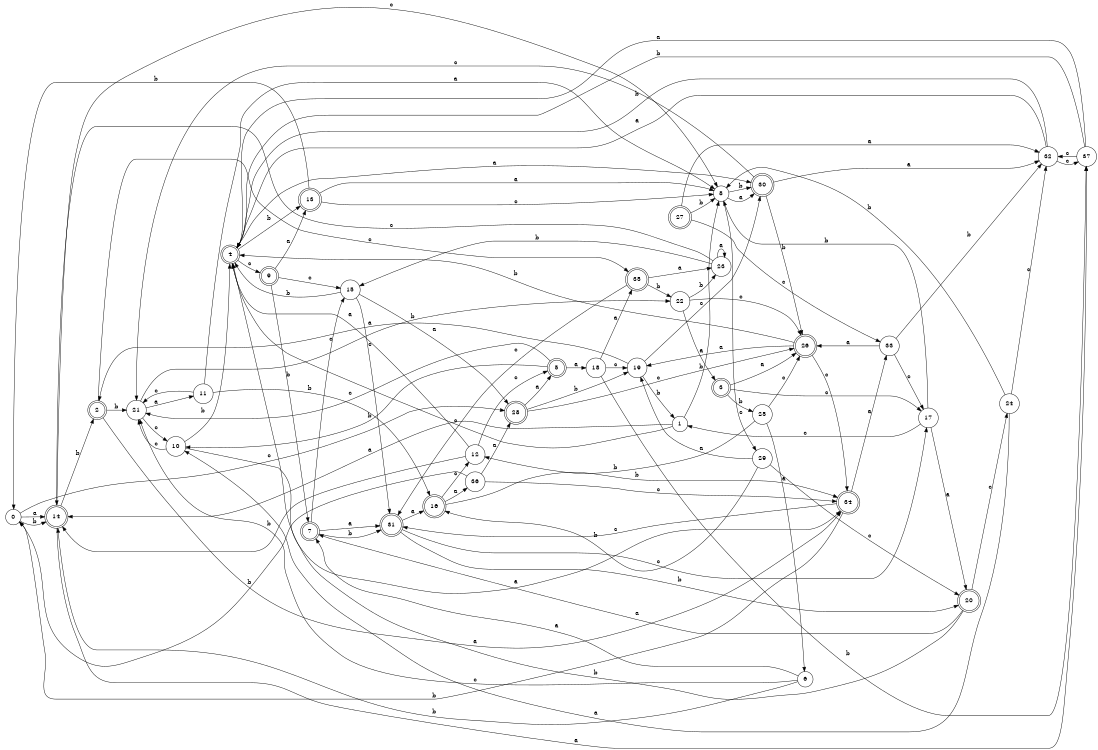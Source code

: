 digraph n31_2 {
__start0 [label="" shape="none"];

rankdir=LR;
size="8,5";

s0 [style="filled", color="black", fillcolor="white" shape="circle", label="0"];
s1 [style="filled", color="black", fillcolor="white" shape="circle", label="1"];
s2 [style="rounded,filled", color="black", fillcolor="white" shape="doublecircle", label="2"];
s3 [style="rounded,filled", color="black", fillcolor="white" shape="doublecircle", label="3"];
s4 [style="rounded,filled", color="black", fillcolor="white" shape="doublecircle", label="4"];
s5 [style="rounded,filled", color="black", fillcolor="white" shape="doublecircle", label="5"];
s6 [style="filled", color="black", fillcolor="white" shape="circle", label="6"];
s7 [style="rounded,filled", color="black", fillcolor="white" shape="doublecircle", label="7"];
s8 [style="filled", color="black", fillcolor="white" shape="circle", label="8"];
s9 [style="rounded,filled", color="black", fillcolor="white" shape="doublecircle", label="9"];
s10 [style="filled", color="black", fillcolor="white" shape="circle", label="10"];
s11 [style="filled", color="black", fillcolor="white" shape="circle", label="11"];
s12 [style="filled", color="black", fillcolor="white" shape="circle", label="12"];
s13 [style="rounded,filled", color="black", fillcolor="white" shape="doublecircle", label="13"];
s14 [style="rounded,filled", color="black", fillcolor="white" shape="doublecircle", label="14"];
s15 [style="filled", color="black", fillcolor="white" shape="circle", label="15"];
s16 [style="rounded,filled", color="black", fillcolor="white" shape="doublecircle", label="16"];
s17 [style="filled", color="black", fillcolor="white" shape="circle", label="17"];
s18 [style="filled", color="black", fillcolor="white" shape="circle", label="18"];
s19 [style="filled", color="black", fillcolor="white" shape="circle", label="19"];
s20 [style="rounded,filled", color="black", fillcolor="white" shape="doublecircle", label="20"];
s21 [style="filled", color="black", fillcolor="white" shape="circle", label="21"];
s22 [style="filled", color="black", fillcolor="white" shape="circle", label="22"];
s23 [style="filled", color="black", fillcolor="white" shape="circle", label="23"];
s24 [style="filled", color="black", fillcolor="white" shape="circle", label="24"];
s25 [style="filled", color="black", fillcolor="white" shape="circle", label="25"];
s26 [style="rounded,filled", color="black", fillcolor="white" shape="doublecircle", label="26"];
s27 [style="rounded,filled", color="black", fillcolor="white" shape="doublecircle", label="27"];
s28 [style="rounded,filled", color="black", fillcolor="white" shape="doublecircle", label="28"];
s29 [style="filled", color="black", fillcolor="white" shape="circle", label="29"];
s30 [style="rounded,filled", color="black", fillcolor="white" shape="doublecircle", label="30"];
s31 [style="rounded,filled", color="black", fillcolor="white" shape="doublecircle", label="31"];
s32 [style="filled", color="black", fillcolor="white" shape="circle", label="32"];
s33 [style="filled", color="black", fillcolor="white" shape="circle", label="33"];
s34 [style="rounded,filled", color="black", fillcolor="white" shape="doublecircle", label="34"];
s35 [style="rounded,filled", color="black", fillcolor="white" shape="doublecircle", label="35"];
s36 [style="filled", color="black", fillcolor="white" shape="circle", label="36"];
s37 [style="filled", color="black", fillcolor="white" shape="circle", label="37"];
s0 -> s14 [label="a"];
s0 -> s14 [label="b"];
s0 -> s28 [label="c"];
s1 -> s14 [label="a"];
s1 -> s8 [label="b"];
s1 -> s4 [label="c"];
s2 -> s34 [label="a"];
s2 -> s21 [label="b"];
s2 -> s35 [label="c"];
s3 -> s26 [label="a"];
s3 -> s25 [label="b"];
s3 -> s17 [label="c"];
s4 -> s30 [label="a"];
s4 -> s13 [label="b"];
s4 -> s9 [label="c"];
s5 -> s18 [label="a"];
s5 -> s10 [label="b"];
s5 -> s21 [label="c"];
s6 -> s7 [label="a"];
s6 -> s14 [label="b"];
s6 -> s21 [label="c"];
s7 -> s31 [label="a"];
s7 -> s31 [label="b"];
s7 -> s15 [label="c"];
s8 -> s30 [label="a"];
s8 -> s30 [label="b"];
s8 -> s29 [label="c"];
s9 -> s13 [label="a"];
s9 -> s7 [label="b"];
s9 -> s15 [label="c"];
s10 -> s34 [label="a"];
s10 -> s4 [label="b"];
s10 -> s21 [label="c"];
s11 -> s8 [label="a"];
s11 -> s16 [label="b"];
s11 -> s21 [label="c"];
s12 -> s4 [label="a"];
s12 -> s14 [label="b"];
s12 -> s5 [label="c"];
s13 -> s8 [label="a"];
s13 -> s0 [label="b"];
s13 -> s8 [label="c"];
s14 -> s37 [label="a"];
s14 -> s2 [label="b"];
s14 -> s8 [label="c"];
s15 -> s28 [label="a"];
s15 -> s4 [label="b"];
s15 -> s31 [label="c"];
s16 -> s36 [label="a"];
s16 -> s34 [label="b"];
s16 -> s12 [label="c"];
s17 -> s20 [label="a"];
s17 -> s8 [label="b"];
s17 -> s1 [label="c"];
s18 -> s35 [label="a"];
s18 -> s37 [label="b"];
s18 -> s19 [label="c"];
s19 -> s2 [label="a"];
s19 -> s1 [label="b"];
s19 -> s30 [label="c"];
s20 -> s7 [label="a"];
s20 -> s4 [label="b"];
s20 -> s24 [label="c"];
s21 -> s11 [label="a"];
s21 -> s22 [label="b"];
s21 -> s10 [label="c"];
s22 -> s3 [label="a"];
s22 -> s23 [label="b"];
s22 -> s26 [label="c"];
s23 -> s23 [label="a"];
s23 -> s15 [label="b"];
s23 -> s14 [label="c"];
s24 -> s10 [label="a"];
s24 -> s8 [label="b"];
s24 -> s32 [label="c"];
s25 -> s6 [label="a"];
s25 -> s12 [label="b"];
s25 -> s26 [label="c"];
s26 -> s19 [label="a"];
s26 -> s4 [label="b"];
s26 -> s34 [label="c"];
s27 -> s32 [label="a"];
s27 -> s8 [label="b"];
s27 -> s33 [label="c"];
s28 -> s5 [label="a"];
s28 -> s19 [label="b"];
s28 -> s26 [label="c"];
s29 -> s19 [label="a"];
s29 -> s16 [label="b"];
s29 -> s20 [label="c"];
s30 -> s32 [label="a"];
s30 -> s26 [label="b"];
s30 -> s21 [label="c"];
s31 -> s16 [label="a"];
s31 -> s20 [label="b"];
s31 -> s17 [label="c"];
s32 -> s4 [label="a"];
s32 -> s4 [label="b"];
s32 -> s37 [label="c"];
s33 -> s26 [label="a"];
s33 -> s32 [label="b"];
s33 -> s17 [label="c"];
s34 -> s33 [label="a"];
s34 -> s0 [label="b"];
s34 -> s31 [label="c"];
s35 -> s23 [label="a"];
s35 -> s22 [label="b"];
s35 -> s31 [label="c"];
s36 -> s28 [label="a"];
s36 -> s0 [label="b"];
s36 -> s34 [label="c"];
s37 -> s4 [label="a"];
s37 -> s4 [label="b"];
s37 -> s32 [label="c"];

}